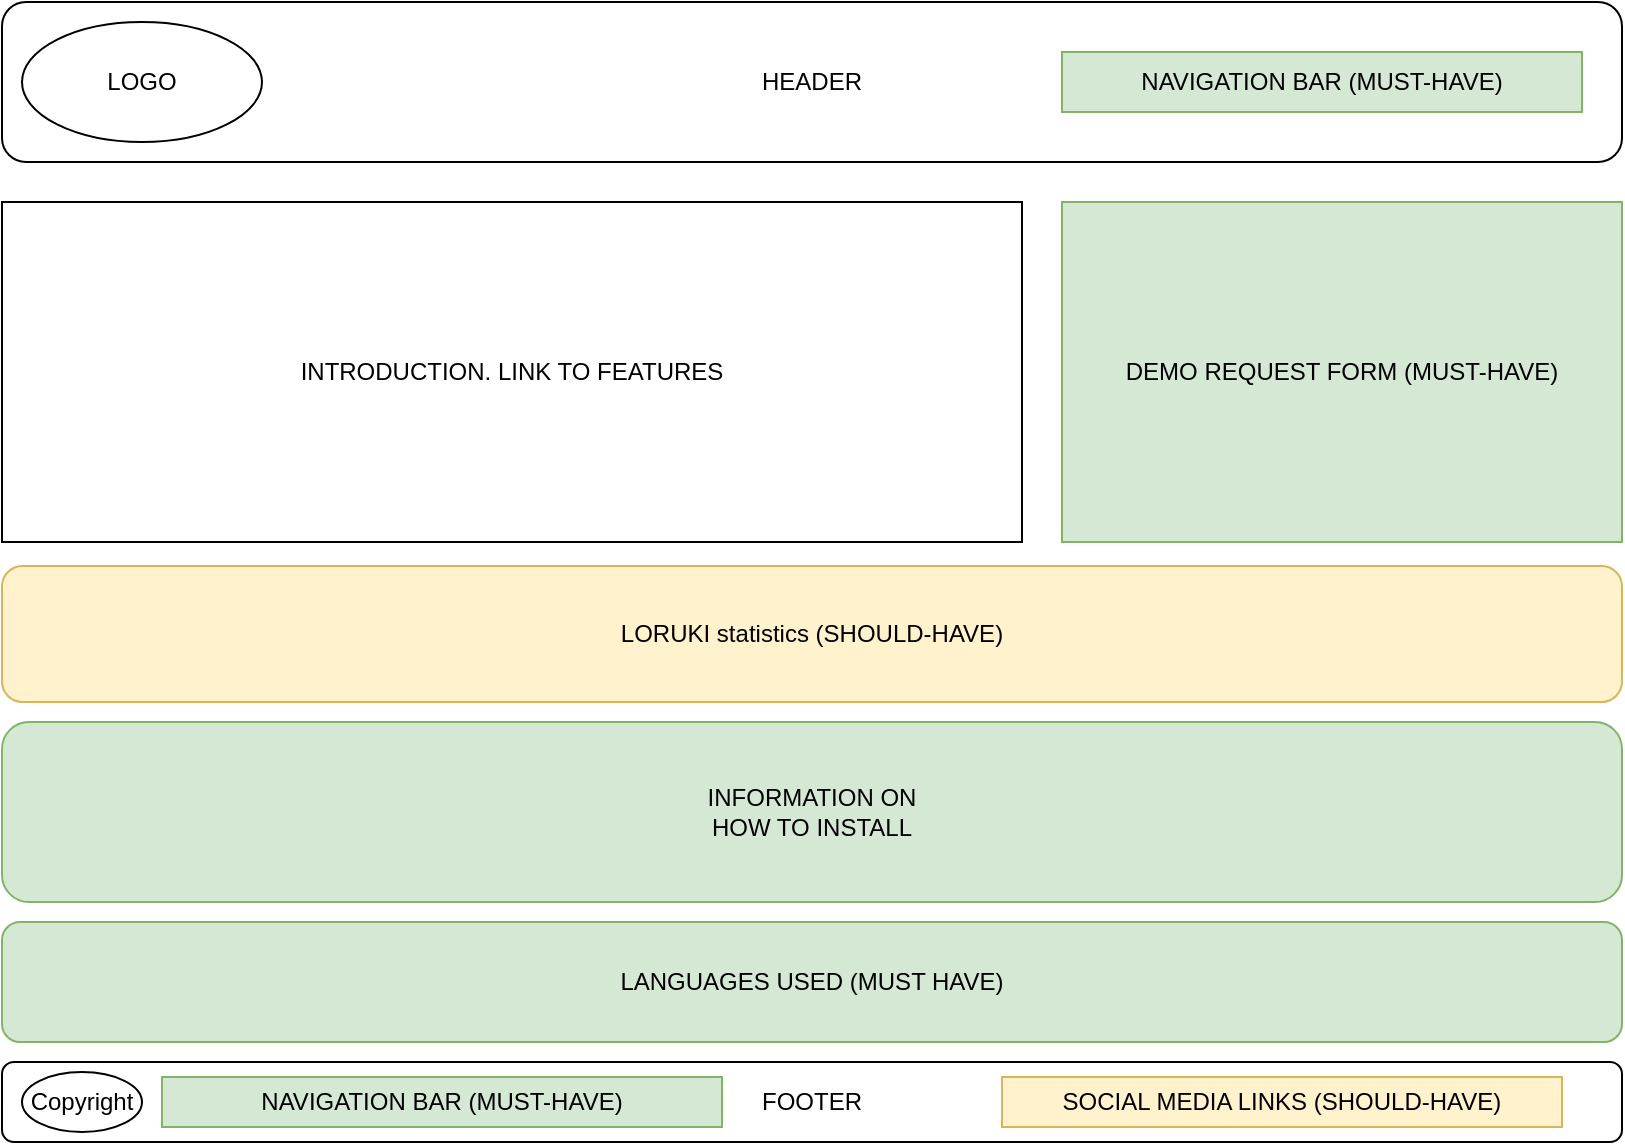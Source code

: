 <mxfile version="14.6.0" type="github"><diagram id="nqeto5Pi_DeAr0Lg1E4z" name="Page-1"><mxGraphModel dx="847" dy="627" grid="1" gridSize="10" guides="1" tooltips="1" connect="1" arrows="1" fold="1" page="1" pageScale="1" pageWidth="827" pageHeight="583" math="0" shadow="0"><root><mxCell id="0"/><mxCell id="1" parent="0"/><mxCell id="WhqxDnsVC2ZuVmoQmD4J-1" value="HEADER" style="rounded=1;whiteSpace=wrap;html=1;" vertex="1" parent="1"><mxGeometry x="10" y="10" width="810" height="80" as="geometry"/></mxCell><mxCell id="WhqxDnsVC2ZuVmoQmD4J-2" value="LOGO" style="ellipse;whiteSpace=wrap;html=1;" vertex="1" parent="1"><mxGeometry x="20" y="20" width="120" height="60" as="geometry"/></mxCell><mxCell id="WhqxDnsVC2ZuVmoQmD4J-3" value="NAVIGATION BAR (MUST-HAVE)" style="rounded=0;whiteSpace=wrap;html=1;fillColor=#d5e8d4;strokeColor=#82b366;" vertex="1" parent="1"><mxGeometry x="540" y="35" width="260" height="30" as="geometry"/></mxCell><mxCell id="WhqxDnsVC2ZuVmoQmD4J-5" value="FOOTER" style="rounded=1;whiteSpace=wrap;html=1;" vertex="1" parent="1"><mxGeometry x="10" y="540" width="810" height="40" as="geometry"/></mxCell><mxCell id="WhqxDnsVC2ZuVmoQmD4J-6" value="NAVIGATION BAR (MUST-HAVE)" style="rounded=0;whiteSpace=wrap;html=1;fillColor=#d5e8d4;strokeColor=#82b366;" vertex="1" parent="1"><mxGeometry x="90" y="547.5" width="280" height="25" as="geometry"/></mxCell><mxCell id="WhqxDnsVC2ZuVmoQmD4J-7" value="Copyright" style="ellipse;whiteSpace=wrap;html=1;" vertex="1" parent="1"><mxGeometry x="20" y="545" width="60" height="30" as="geometry"/></mxCell><mxCell id="WhqxDnsVC2ZuVmoQmD4J-8" value="DEMO REQUEST FORM (MUST-HAVE)" style="rounded=0;whiteSpace=wrap;html=1;fillColor=#d5e8d4;strokeColor=#82b366;" vertex="1" parent="1"><mxGeometry x="540" y="110" width="280" height="170" as="geometry"/></mxCell><mxCell id="WhqxDnsVC2ZuVmoQmD4J-9" value="LORUKI statistics (SHOULD-HAVE)" style="rounded=1;whiteSpace=wrap;html=1;fillColor=#fff2cc;strokeColor=#d6b656;" vertex="1" parent="1"><mxGeometry x="10" y="292" width="810" height="68" as="geometry"/></mxCell><mxCell id="WhqxDnsVC2ZuVmoQmD4J-10" value="LANGUAGES USED (MUST HAVE)" style="rounded=1;whiteSpace=wrap;html=1;fillColor=#d5e8d4;strokeColor=#82b366;" vertex="1" parent="1"><mxGeometry x="10" y="470" width="810" height="60" as="geometry"/></mxCell><mxCell id="WhqxDnsVC2ZuVmoQmD4J-11" value="SOCIAL MEDIA LINKS (SHOULD-HAVE)" style="rounded=0;whiteSpace=wrap;html=1;fillColor=#fff2cc;strokeColor=#d6b656;" vertex="1" parent="1"><mxGeometry x="510" y="547.5" width="280" height="25" as="geometry"/></mxCell><mxCell id="WhqxDnsVC2ZuVmoQmD4J-13" value="INTRODUCTION. LINK TO FEATURES" style="rounded=0;whiteSpace=wrap;html=1;" vertex="1" parent="1"><mxGeometry x="10" y="110" width="510" height="170" as="geometry"/></mxCell><mxCell id="WhqxDnsVC2ZuVmoQmD4J-14" value="INFORMATION ON&lt;br&gt;HOW TO INSTALL" style="rounded=1;whiteSpace=wrap;html=1;fillColor=#d5e8d4;strokeColor=#82b366;" vertex="1" parent="1"><mxGeometry x="10" y="370" width="810" height="90" as="geometry"/></mxCell></root></mxGraphModel></diagram></mxfile>